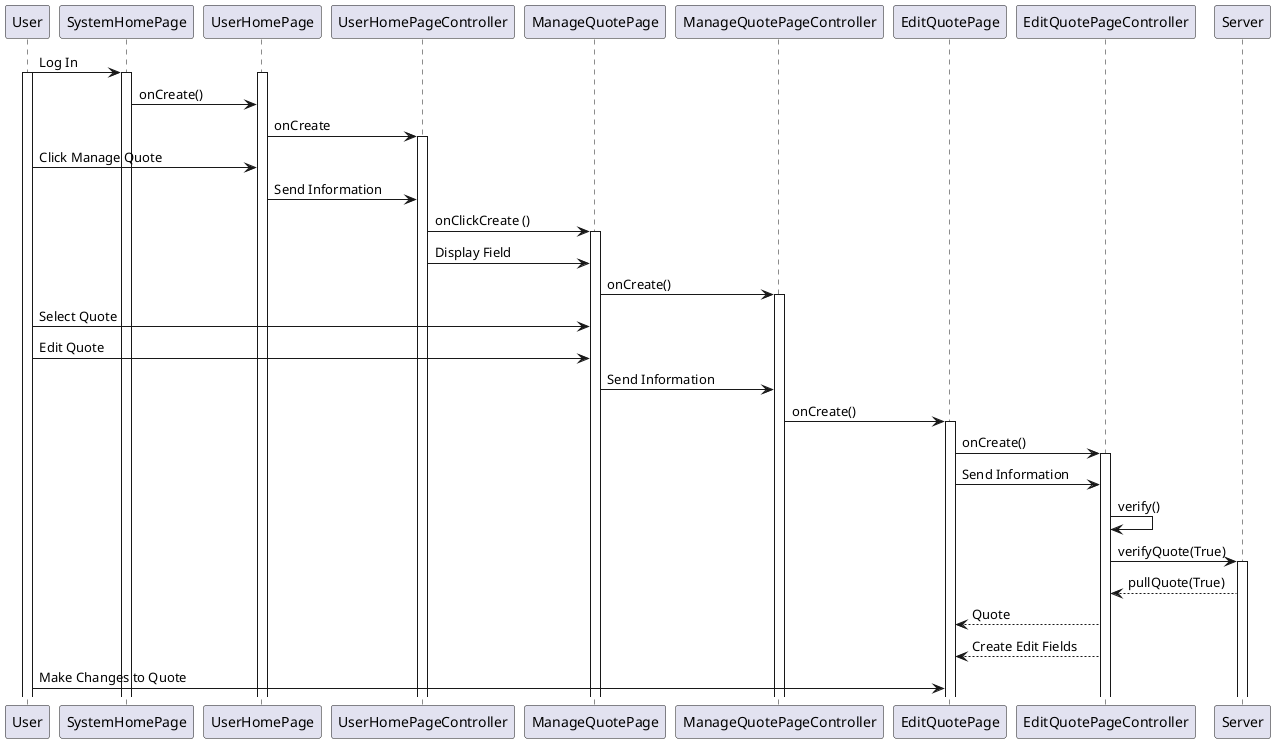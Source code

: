 @startuml
User -> SystemHomePage : Log In
activate User
activate SystemHomePage
activate UserHomePage
SystemHomePage -> UserHomePage  : onCreate()
UserHomePage -> UserHomePageController: onCreate
activate UserHomePageController
User -> UserHomePage : Click Manage Quote
UserHomePage -> UserHomePageController : Send Information
UserHomePageController -> ManageQuotePage : onClickCreate ()
activate ManageQuotePage
UserHomePageController -> ManageQuotePage : Display Field
ManageQuotePage -> ManageQuotePageController : onCreate()
activate ManageQuotePageController
User -> ManageQuotePage : Select Quote
User -> ManageQuotePage : Edit Quote
ManageQuotePage -> ManageQuotePageController : Send Information
ManageQuotePageController -> EditQuotePage : onCreate()
activate EditQuotePage
EditQuotePage -> EditQuotePageController : onCreate()
activate EditQuotePageController
EditQuotePage -> EditQuotePageController : Send Information
EditQuotePageController -> EditQuotePageController : verify()
EditQuotePageController -> Server : verifyQuote(True)
activate Server
Server --> EditQuotePageController : pullQuote(True)
EditQuotePageController --> EditQuotePage : Quote
EditQuotePageController --> EditQuotePage : Create Edit Fields
User -> EditQuotePage : Make Changes to Quote
@enduml